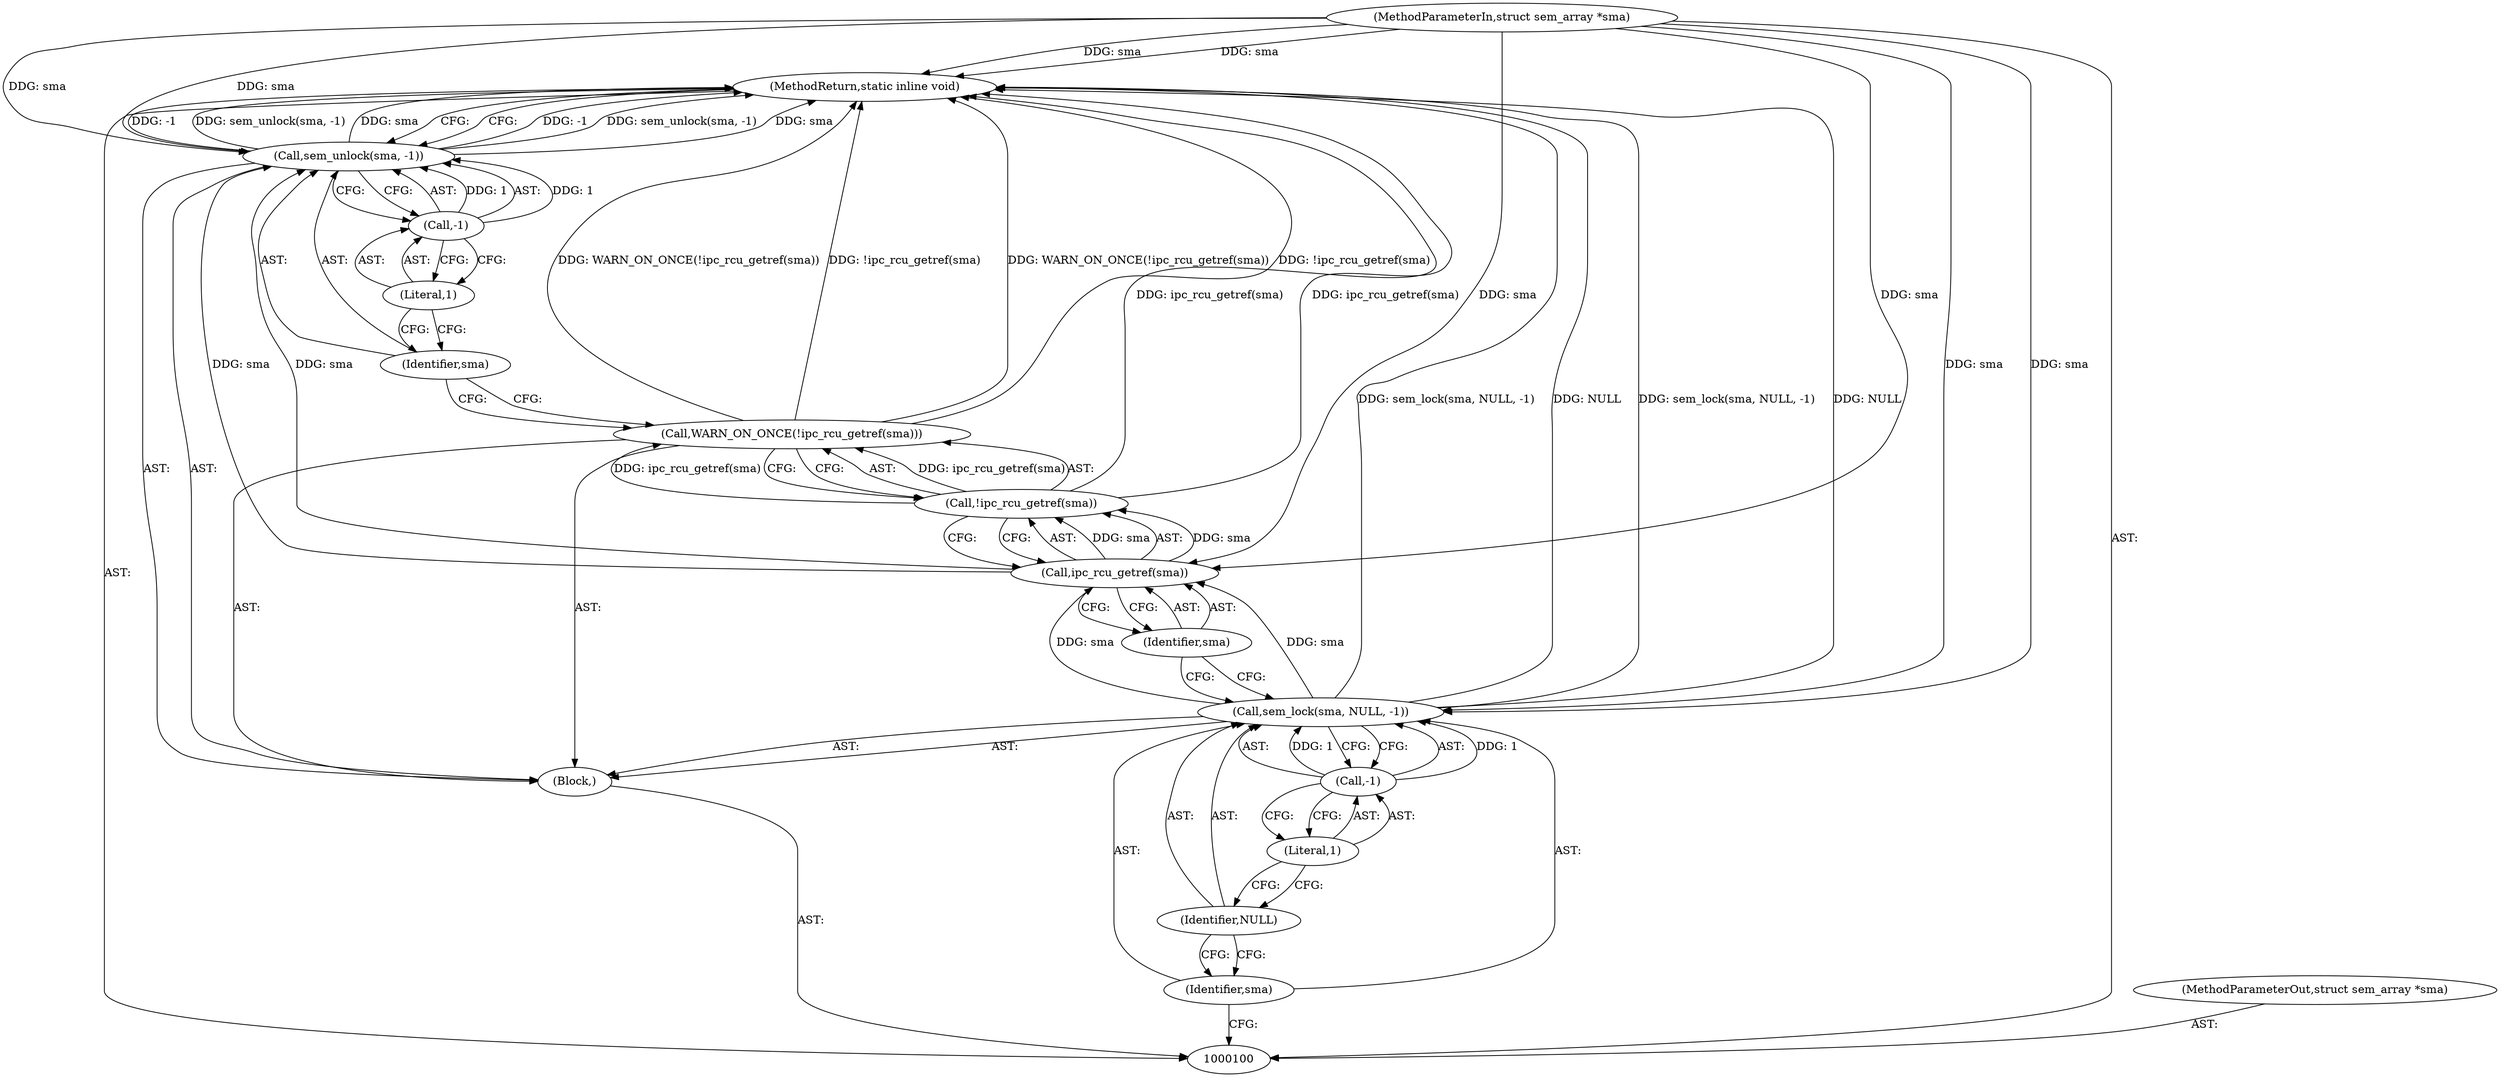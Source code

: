 digraph "0_linux_6062a8dc0517bce23e3c2f7d2fea5e22411269a3_5" {
"1000116" [label="(MethodReturn,static inline void)"];
"1000101" [label="(MethodParameterIn,struct sem_array *sma)"];
"1000150" [label="(MethodParameterOut,struct sem_array *sma)"];
"1000102" [label="(Block,)"];
"1000103" [label="(Call,sem_lock(sma, NULL, -1))"];
"1000104" [label="(Identifier,sma)"];
"1000105" [label="(Identifier,NULL)"];
"1000106" [label="(Call,-1)"];
"1000107" [label="(Literal,1)"];
"1000108" [label="(Call,WARN_ON_ONCE(!ipc_rcu_getref(sma)))"];
"1000109" [label="(Call,!ipc_rcu_getref(sma))"];
"1000110" [label="(Call,ipc_rcu_getref(sma))"];
"1000111" [label="(Identifier,sma)"];
"1000112" [label="(Call,sem_unlock(sma, -1))"];
"1000113" [label="(Identifier,sma)"];
"1000114" [label="(Call,-1)"];
"1000115" [label="(Literal,1)"];
"1000116" -> "1000100"  [label="AST: "];
"1000116" -> "1000112"  [label="CFG: "];
"1000108" -> "1000116"  [label="DDG: WARN_ON_ONCE(!ipc_rcu_getref(sma))"];
"1000108" -> "1000116"  [label="DDG: !ipc_rcu_getref(sma)"];
"1000103" -> "1000116"  [label="DDG: NULL"];
"1000103" -> "1000116"  [label="DDG: sem_lock(sma, NULL, -1)"];
"1000112" -> "1000116"  [label="DDG: -1"];
"1000112" -> "1000116"  [label="DDG: sem_unlock(sma, -1)"];
"1000112" -> "1000116"  [label="DDG: sma"];
"1000101" -> "1000116"  [label="DDG: sma"];
"1000109" -> "1000116"  [label="DDG: ipc_rcu_getref(sma)"];
"1000101" -> "1000100"  [label="AST: "];
"1000101" -> "1000116"  [label="DDG: sma"];
"1000101" -> "1000103"  [label="DDG: sma"];
"1000101" -> "1000110"  [label="DDG: sma"];
"1000101" -> "1000112"  [label="DDG: sma"];
"1000150" -> "1000100"  [label="AST: "];
"1000102" -> "1000100"  [label="AST: "];
"1000103" -> "1000102"  [label="AST: "];
"1000108" -> "1000102"  [label="AST: "];
"1000112" -> "1000102"  [label="AST: "];
"1000103" -> "1000102"  [label="AST: "];
"1000103" -> "1000106"  [label="CFG: "];
"1000104" -> "1000103"  [label="AST: "];
"1000105" -> "1000103"  [label="AST: "];
"1000106" -> "1000103"  [label="AST: "];
"1000111" -> "1000103"  [label="CFG: "];
"1000103" -> "1000116"  [label="DDG: NULL"];
"1000103" -> "1000116"  [label="DDG: sem_lock(sma, NULL, -1)"];
"1000101" -> "1000103"  [label="DDG: sma"];
"1000106" -> "1000103"  [label="DDG: 1"];
"1000103" -> "1000110"  [label="DDG: sma"];
"1000104" -> "1000103"  [label="AST: "];
"1000104" -> "1000100"  [label="CFG: "];
"1000105" -> "1000104"  [label="CFG: "];
"1000105" -> "1000103"  [label="AST: "];
"1000105" -> "1000104"  [label="CFG: "];
"1000107" -> "1000105"  [label="CFG: "];
"1000106" -> "1000103"  [label="AST: "];
"1000106" -> "1000107"  [label="CFG: "];
"1000107" -> "1000106"  [label="AST: "];
"1000103" -> "1000106"  [label="CFG: "];
"1000106" -> "1000103"  [label="DDG: 1"];
"1000107" -> "1000106"  [label="AST: "];
"1000107" -> "1000105"  [label="CFG: "];
"1000106" -> "1000107"  [label="CFG: "];
"1000108" -> "1000102"  [label="AST: "];
"1000108" -> "1000109"  [label="CFG: "];
"1000109" -> "1000108"  [label="AST: "];
"1000113" -> "1000108"  [label="CFG: "];
"1000108" -> "1000116"  [label="DDG: WARN_ON_ONCE(!ipc_rcu_getref(sma))"];
"1000108" -> "1000116"  [label="DDG: !ipc_rcu_getref(sma)"];
"1000109" -> "1000108"  [label="DDG: ipc_rcu_getref(sma)"];
"1000109" -> "1000108"  [label="AST: "];
"1000109" -> "1000110"  [label="CFG: "];
"1000110" -> "1000109"  [label="AST: "];
"1000108" -> "1000109"  [label="CFG: "];
"1000109" -> "1000116"  [label="DDG: ipc_rcu_getref(sma)"];
"1000109" -> "1000108"  [label="DDG: ipc_rcu_getref(sma)"];
"1000110" -> "1000109"  [label="DDG: sma"];
"1000110" -> "1000109"  [label="AST: "];
"1000110" -> "1000111"  [label="CFG: "];
"1000111" -> "1000110"  [label="AST: "];
"1000109" -> "1000110"  [label="CFG: "];
"1000110" -> "1000109"  [label="DDG: sma"];
"1000103" -> "1000110"  [label="DDG: sma"];
"1000101" -> "1000110"  [label="DDG: sma"];
"1000110" -> "1000112"  [label="DDG: sma"];
"1000111" -> "1000110"  [label="AST: "];
"1000111" -> "1000103"  [label="CFG: "];
"1000110" -> "1000111"  [label="CFG: "];
"1000112" -> "1000102"  [label="AST: "];
"1000112" -> "1000114"  [label="CFG: "];
"1000113" -> "1000112"  [label="AST: "];
"1000114" -> "1000112"  [label="AST: "];
"1000116" -> "1000112"  [label="CFG: "];
"1000112" -> "1000116"  [label="DDG: -1"];
"1000112" -> "1000116"  [label="DDG: sem_unlock(sma, -1)"];
"1000112" -> "1000116"  [label="DDG: sma"];
"1000110" -> "1000112"  [label="DDG: sma"];
"1000101" -> "1000112"  [label="DDG: sma"];
"1000114" -> "1000112"  [label="DDG: 1"];
"1000113" -> "1000112"  [label="AST: "];
"1000113" -> "1000108"  [label="CFG: "];
"1000115" -> "1000113"  [label="CFG: "];
"1000114" -> "1000112"  [label="AST: "];
"1000114" -> "1000115"  [label="CFG: "];
"1000115" -> "1000114"  [label="AST: "];
"1000112" -> "1000114"  [label="CFG: "];
"1000114" -> "1000112"  [label="DDG: 1"];
"1000115" -> "1000114"  [label="AST: "];
"1000115" -> "1000113"  [label="CFG: "];
"1000114" -> "1000115"  [label="CFG: "];
}
